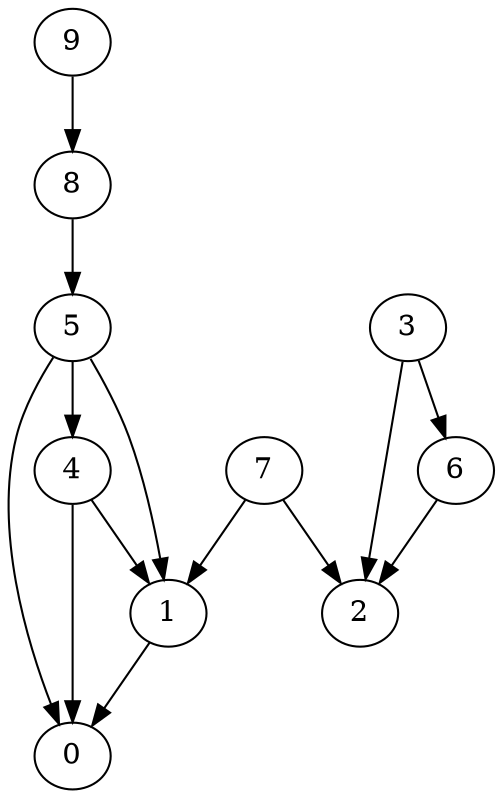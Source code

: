 digraph G {
  graph [splines=true overlap=false]
  node  [shape=ellipse, width=0.3, height=0.3]
  0 [label="0"];
  1 [label="1"];
  2 [label="2"];
  3 [label="3"];
  4 [label="4"];
  5 [label="5"];
  6 [label="6"];
  7 [label="7"];
  8 [label="8"];
  9 [label="9"];
  1 -> 0;
  3 -> 2;
  3 -> 6;
  4 -> 0;
  4 -> 1;
  5 -> 0;
  5 -> 1;
  5 -> 4;
  6 -> 2;
  7 -> 1;
  7 -> 2;
  8 -> 5;
  9 -> 8;
}
